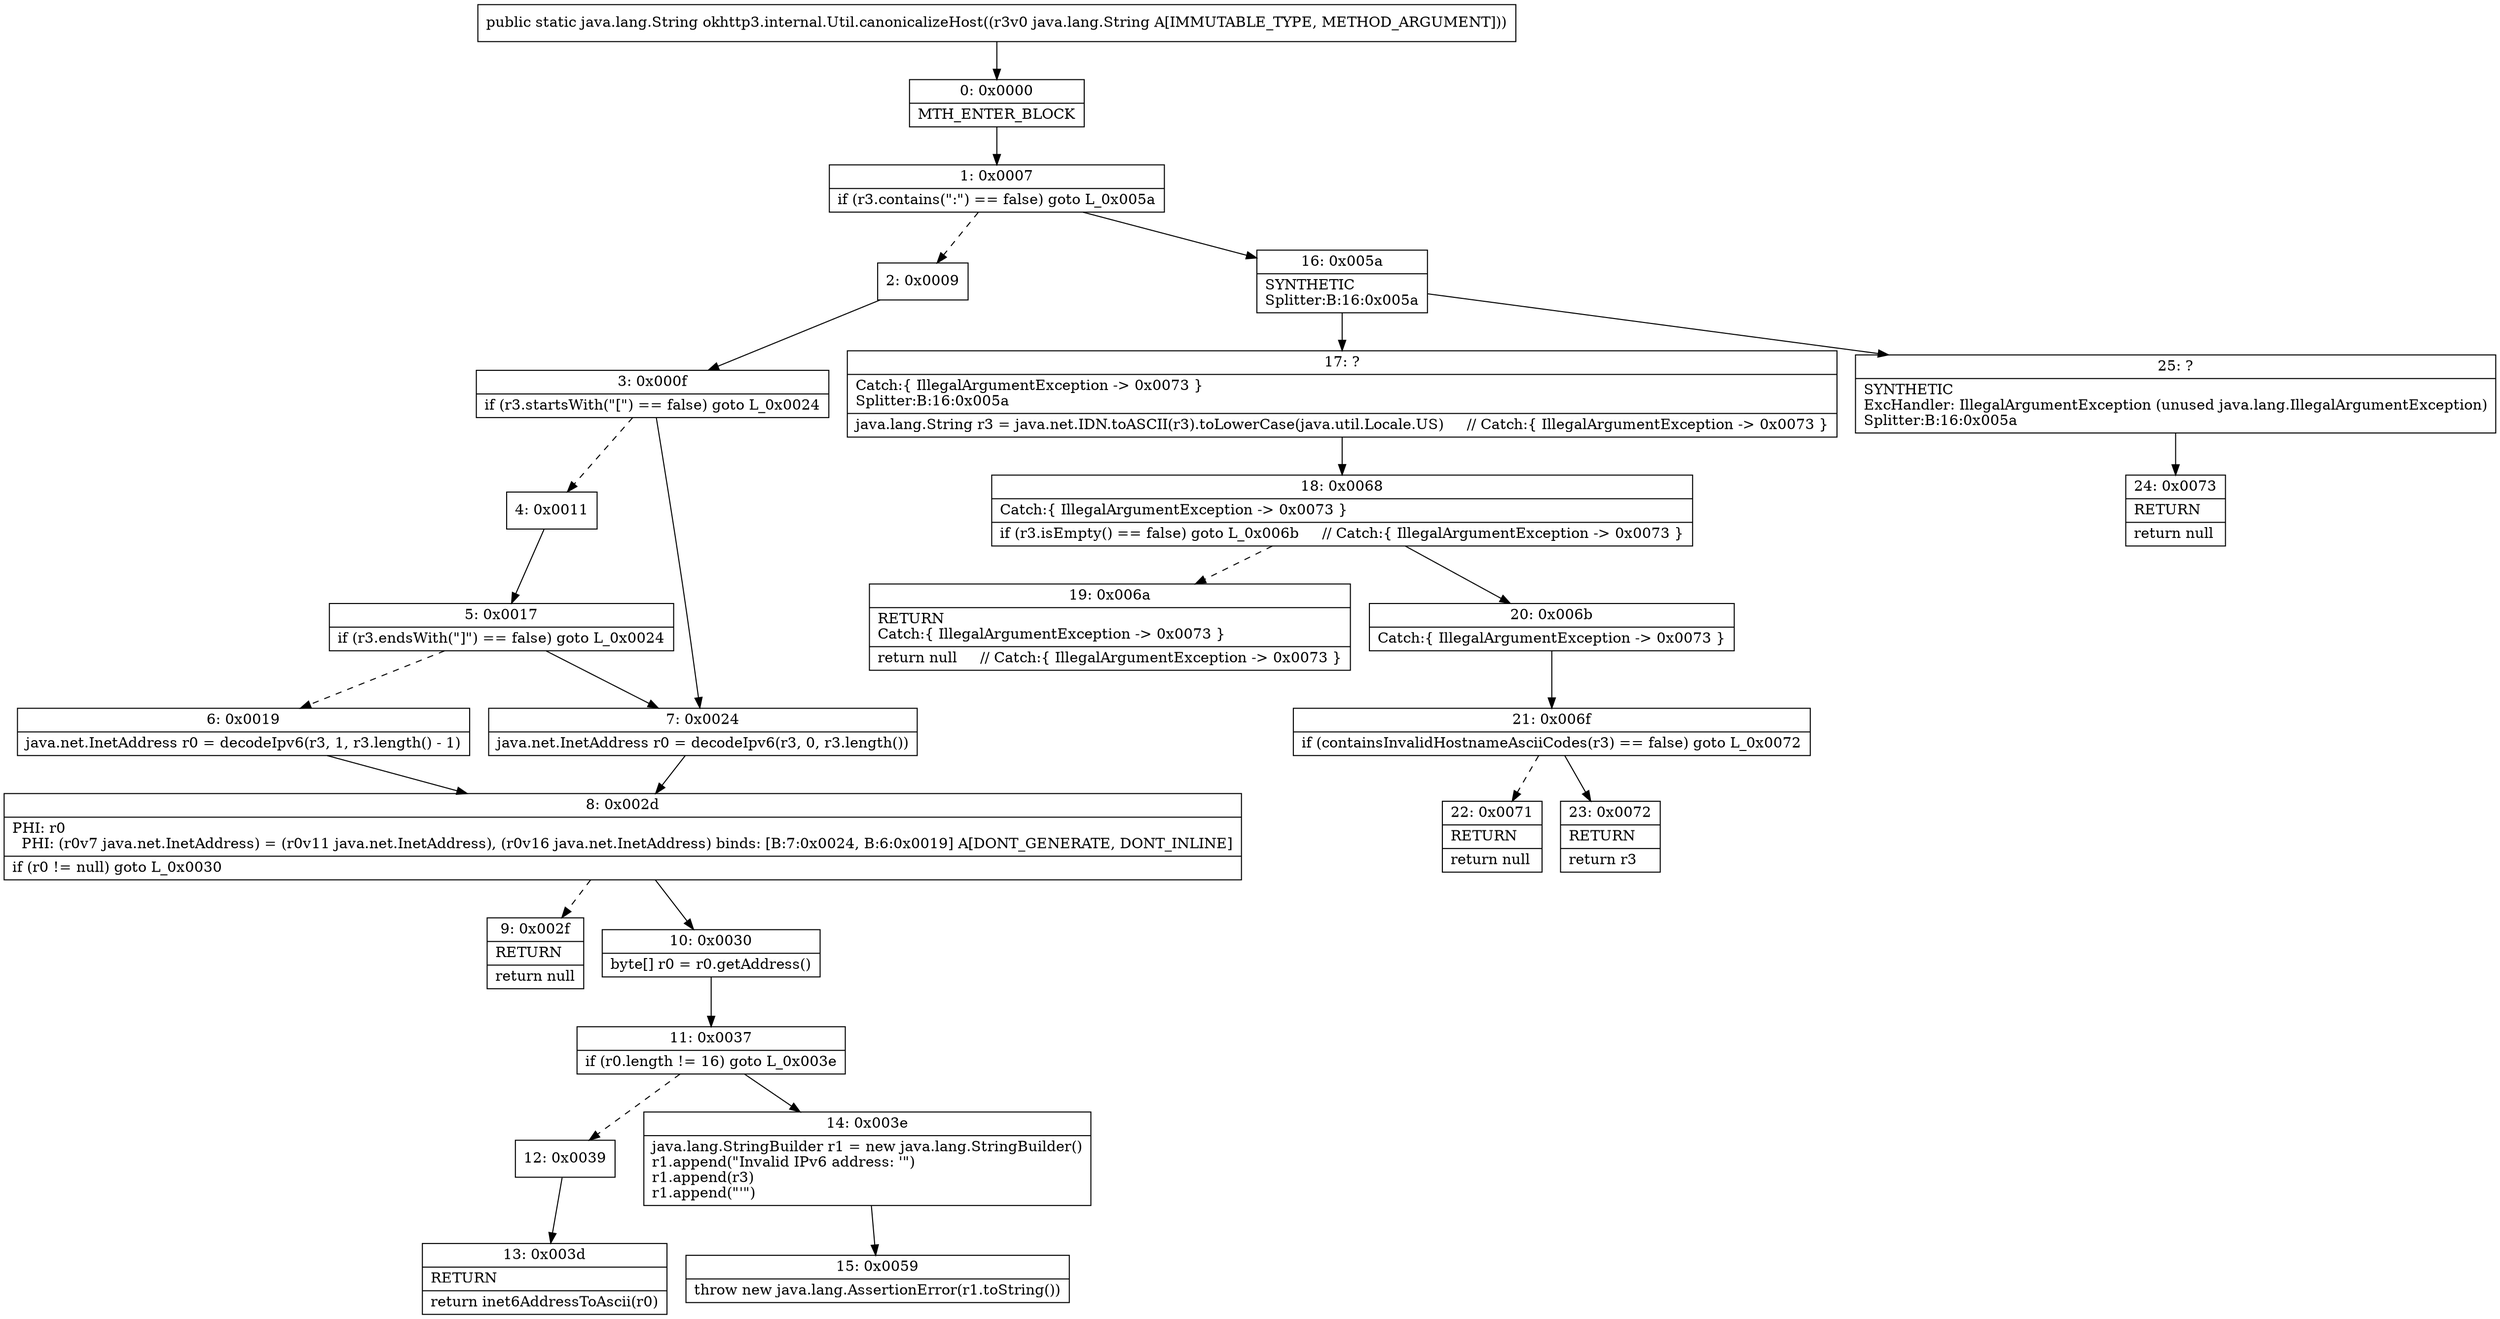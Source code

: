 digraph "CFG forokhttp3.internal.Util.canonicalizeHost(Ljava\/lang\/String;)Ljava\/lang\/String;" {
Node_0 [shape=record,label="{0\:\ 0x0000|MTH_ENTER_BLOCK\l}"];
Node_1 [shape=record,label="{1\:\ 0x0007|if (r3.contains(\":\") == false) goto L_0x005a\l}"];
Node_2 [shape=record,label="{2\:\ 0x0009}"];
Node_3 [shape=record,label="{3\:\ 0x000f|if (r3.startsWith(\"[\") == false) goto L_0x0024\l}"];
Node_4 [shape=record,label="{4\:\ 0x0011}"];
Node_5 [shape=record,label="{5\:\ 0x0017|if (r3.endsWith(\"]\") == false) goto L_0x0024\l}"];
Node_6 [shape=record,label="{6\:\ 0x0019|java.net.InetAddress r0 = decodeIpv6(r3, 1, r3.length() \- 1)\l}"];
Node_7 [shape=record,label="{7\:\ 0x0024|java.net.InetAddress r0 = decodeIpv6(r3, 0, r3.length())\l}"];
Node_8 [shape=record,label="{8\:\ 0x002d|PHI: r0 \l  PHI: (r0v7 java.net.InetAddress) = (r0v11 java.net.InetAddress), (r0v16 java.net.InetAddress) binds: [B:7:0x0024, B:6:0x0019] A[DONT_GENERATE, DONT_INLINE]\l|if (r0 != null) goto L_0x0030\l}"];
Node_9 [shape=record,label="{9\:\ 0x002f|RETURN\l|return null\l}"];
Node_10 [shape=record,label="{10\:\ 0x0030|byte[] r0 = r0.getAddress()\l}"];
Node_11 [shape=record,label="{11\:\ 0x0037|if (r0.length != 16) goto L_0x003e\l}"];
Node_12 [shape=record,label="{12\:\ 0x0039}"];
Node_13 [shape=record,label="{13\:\ 0x003d|RETURN\l|return inet6AddressToAscii(r0)\l}"];
Node_14 [shape=record,label="{14\:\ 0x003e|java.lang.StringBuilder r1 = new java.lang.StringBuilder()\lr1.append(\"Invalid IPv6 address: '\")\lr1.append(r3)\lr1.append(\"'\")\l}"];
Node_15 [shape=record,label="{15\:\ 0x0059|throw new java.lang.AssertionError(r1.toString())\l}"];
Node_16 [shape=record,label="{16\:\ 0x005a|SYNTHETIC\lSplitter:B:16:0x005a\l}"];
Node_17 [shape=record,label="{17\:\ ?|Catch:\{ IllegalArgumentException \-\> 0x0073 \}\lSplitter:B:16:0x005a\l|java.lang.String r3 = java.net.IDN.toASCII(r3).toLowerCase(java.util.Locale.US)     \/\/ Catch:\{ IllegalArgumentException \-\> 0x0073 \}\l}"];
Node_18 [shape=record,label="{18\:\ 0x0068|Catch:\{ IllegalArgumentException \-\> 0x0073 \}\l|if (r3.isEmpty() == false) goto L_0x006b     \/\/ Catch:\{ IllegalArgumentException \-\> 0x0073 \}\l}"];
Node_19 [shape=record,label="{19\:\ 0x006a|RETURN\lCatch:\{ IllegalArgumentException \-\> 0x0073 \}\l|return null     \/\/ Catch:\{ IllegalArgumentException \-\> 0x0073 \}\l}"];
Node_20 [shape=record,label="{20\:\ 0x006b|Catch:\{ IllegalArgumentException \-\> 0x0073 \}\l}"];
Node_21 [shape=record,label="{21\:\ 0x006f|if (containsInvalidHostnameAsciiCodes(r3) == false) goto L_0x0072\l}"];
Node_22 [shape=record,label="{22\:\ 0x0071|RETURN\l|return null\l}"];
Node_23 [shape=record,label="{23\:\ 0x0072|RETURN\l|return r3\l}"];
Node_24 [shape=record,label="{24\:\ 0x0073|RETURN\l|return null\l}"];
Node_25 [shape=record,label="{25\:\ ?|SYNTHETIC\lExcHandler: IllegalArgumentException (unused java.lang.IllegalArgumentException)\lSplitter:B:16:0x005a\l}"];
MethodNode[shape=record,label="{public static java.lang.String okhttp3.internal.Util.canonicalizeHost((r3v0 java.lang.String A[IMMUTABLE_TYPE, METHOD_ARGUMENT])) }"];
MethodNode -> Node_0;
Node_0 -> Node_1;
Node_1 -> Node_2[style=dashed];
Node_1 -> Node_16;
Node_2 -> Node_3;
Node_3 -> Node_4[style=dashed];
Node_3 -> Node_7;
Node_4 -> Node_5;
Node_5 -> Node_6[style=dashed];
Node_5 -> Node_7;
Node_6 -> Node_8;
Node_7 -> Node_8;
Node_8 -> Node_9[style=dashed];
Node_8 -> Node_10;
Node_10 -> Node_11;
Node_11 -> Node_12[style=dashed];
Node_11 -> Node_14;
Node_12 -> Node_13;
Node_14 -> Node_15;
Node_16 -> Node_17;
Node_16 -> Node_25;
Node_17 -> Node_18;
Node_18 -> Node_19[style=dashed];
Node_18 -> Node_20;
Node_20 -> Node_21;
Node_21 -> Node_22[style=dashed];
Node_21 -> Node_23;
Node_25 -> Node_24;
}

